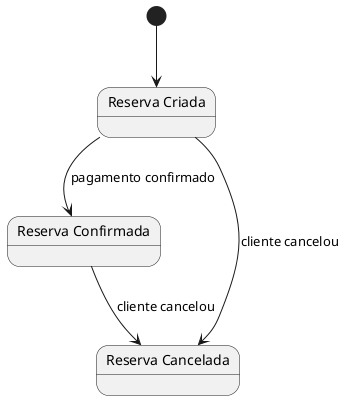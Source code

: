 @startuml
state "Reserva Criada" as RC
state "Reserva Confirmada" as RCF
state "Reserva Cancelada" as RCC

[*] --> RC
RC --> RCF : pagamento confirmado
RC --> RCC : cliente cancelou
RCF --> RCC : cliente cancelou

@enduml